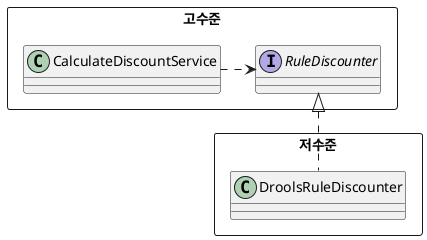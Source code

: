 @startuml

Rectangle "고수준" as d {
    Class "CalculateDiscountService" as a
    Interface "RuleDiscounter" as b
}

Rectangle "저수준" as e {
    Class "DroolsRuleDiscounter" as c
}

a .right.> b
b <|.. c

@enduml